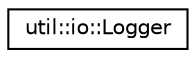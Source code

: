 digraph "Graphical Class Hierarchy"
{
  edge [fontname="Helvetica",fontsize="10",labelfontname="Helvetica",labelfontsize="10"];
  node [fontname="Helvetica",fontsize="10",shape=record];
  rankdir="LR";
  Node0 [label="util::io::Logger",height=0.2,width=0.4,color="black", fillcolor="white", style="filled",URL="$classutil_1_1io_1_1Logger.html",tooltip="Prints log to std::cout and also write to the file. "];
}
